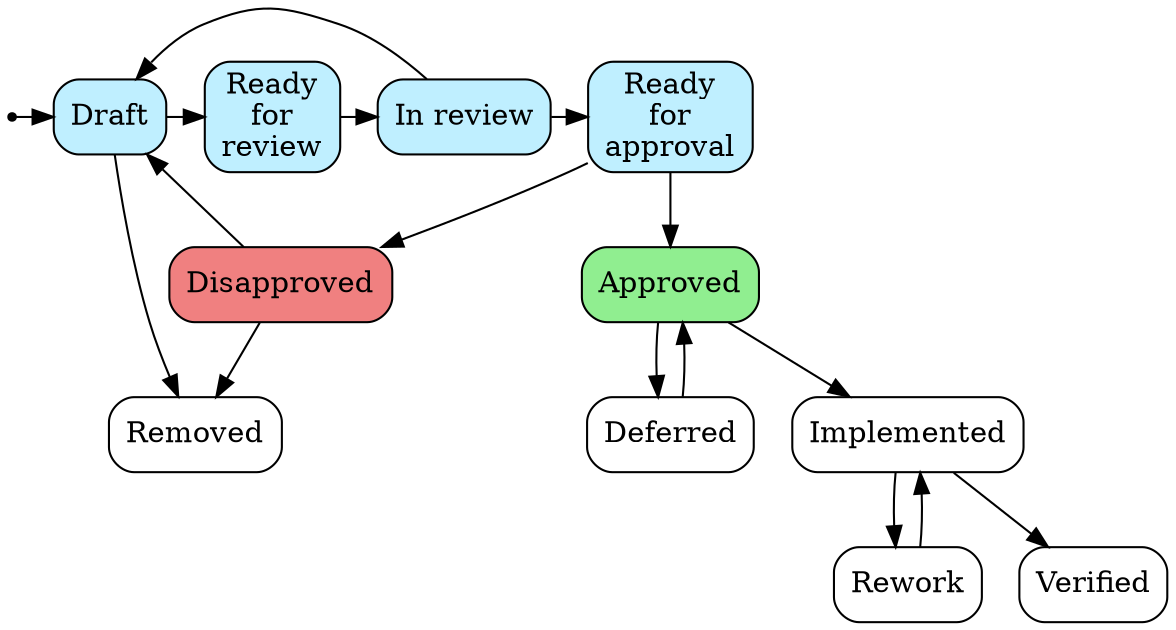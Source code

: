 digraph finite_state_machine {
  node [shape=point,label=""] ENTRY;

  // This line defines a new node style.
  node [shape=box, style=rounded];

  draft [label="Draft", style="filled,rounded", fillcolor=lightblue1];
  rfr [label="Ready\nfor\nreview", style="filled,rounded", fillcolor=lightblue1];
  review [label="In review", style="filled,rounded", fillcolor=lightblue1];
  rfa [label="Ready\nfor\napproval", style="filled,rounded", fillcolor=lightblue1];
  approved [label="Approved", style="filled,rounded", fillcolor=lightgreen];
  disapproved [label="Disapproved", style="filled,rounded", fillcolor=lightcoral];
  deferred [label="Deferred"];
  removed [label="Removed"];
  rework [label="Rework"];
  implemented [label="Implemented"];
  verified [label="Verified"];

  // Below are all of the definition of the edges that connect the nodes

  { rank="same"; ENTRY->draft->rfr->review->rfa; }
  review->draft;
  rfa->approved;
  rfa->disapproved;
  disapproved->draft;
  approved->deferred;
  deferred->approved;
  approved->implemented;
  implemented->verified;
  implemented->rework;
  rework->implemented;
  draft->removed;
  disapproved->removed;
}
